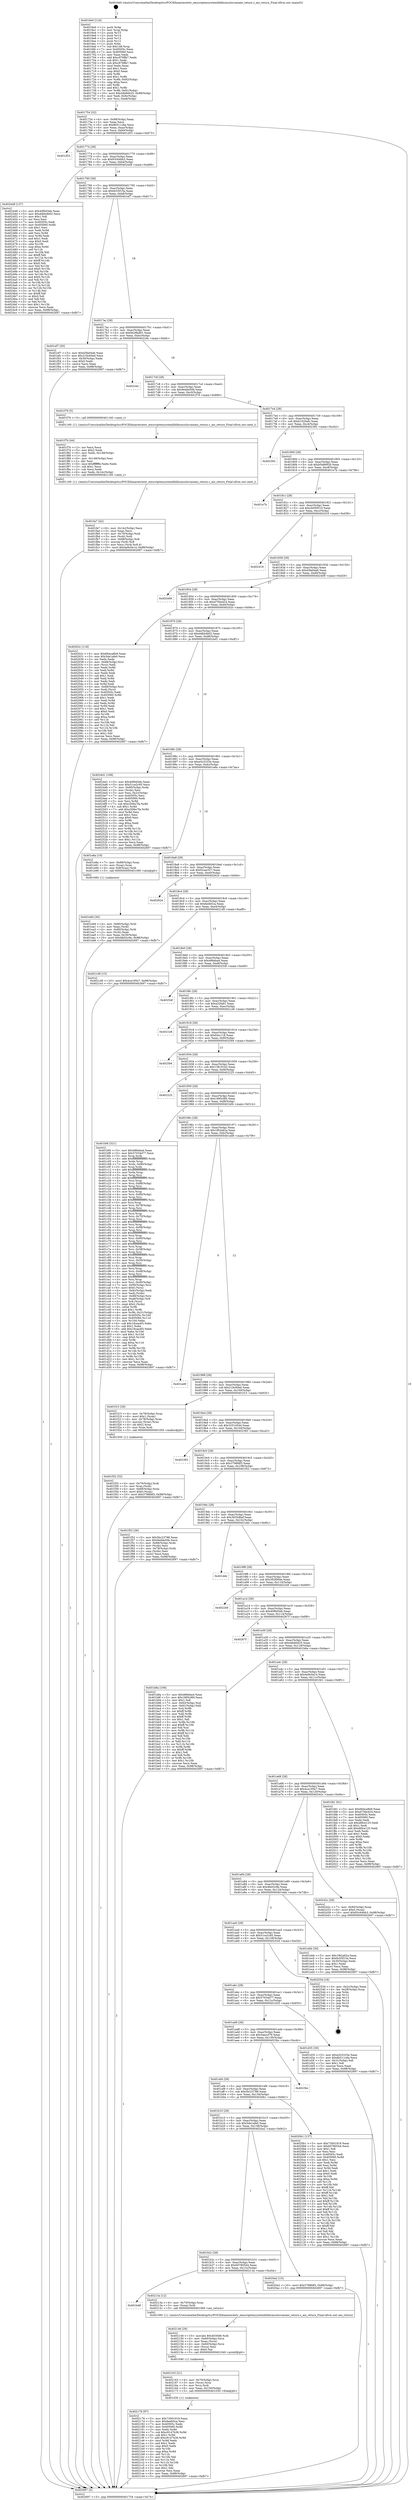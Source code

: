 digraph "0x4016e0" {
  label = "0x4016e0 (/mnt/c/Users/mathe/Desktop/tcc/POCII/binaries/extr_emscriptensystemliblibcmuslsrcaioaio_return.c_aio_return_Final-ollvm.out::main(0))"
  labelloc = "t"
  node[shape=record]

  Entry [label="",width=0.3,height=0.3,shape=circle,fillcolor=black,style=filled]
  "0x401754" [label="{
     0x401754 [32]\l
     | [instrs]\l
     &nbsp;&nbsp;0x401754 \<+6\>: mov -0x98(%rbp),%eax\l
     &nbsp;&nbsp;0x40175a \<+2\>: mov %eax,%ecx\l
     &nbsp;&nbsp;0x40175c \<+6\>: sub $0x8b511c8a,%ecx\l
     &nbsp;&nbsp;0x401762 \<+6\>: mov %eax,-0xac(%rbp)\l
     &nbsp;&nbsp;0x401768 \<+6\>: mov %ecx,-0xb0(%rbp)\l
     &nbsp;&nbsp;0x40176e \<+6\>: je 0000000000401d53 \<main+0x673\>\l
  }"]
  "0x401d53" [label="{
     0x401d53\l
  }", style=dashed]
  "0x401774" [label="{
     0x401774 [28]\l
     | [instrs]\l
     &nbsp;&nbsp;0x401774 \<+5\>: jmp 0000000000401779 \<main+0x99\>\l
     &nbsp;&nbsp;0x401779 \<+6\>: mov -0xac(%rbp),%eax\l
     &nbsp;&nbsp;0x40177f \<+5\>: sub $0x93c64bb3,%eax\l
     &nbsp;&nbsp;0x401784 \<+6\>: mov %eax,-0xb4(%rbp)\l
     &nbsp;&nbsp;0x40178a \<+6\>: je 0000000000402448 \<main+0xd68\>\l
  }"]
  Exit [label="",width=0.3,height=0.3,shape=circle,fillcolor=black,style=filled,peripheries=2]
  "0x402448" [label="{
     0x402448 [137]\l
     | [instrs]\l
     &nbsp;&nbsp;0x402448 \<+5\>: mov $0x40f0d3eb,%eax\l
     &nbsp;&nbsp;0x40244d \<+5\>: mov $0xddbb4b02,%ecx\l
     &nbsp;&nbsp;0x402452 \<+2\>: mov $0x1,%dl\l
     &nbsp;&nbsp;0x402454 \<+2\>: xor %esi,%esi\l
     &nbsp;&nbsp;0x402456 \<+7\>: mov 0x40505c,%edi\l
     &nbsp;&nbsp;0x40245d \<+8\>: mov 0x405060,%r8d\l
     &nbsp;&nbsp;0x402465 \<+3\>: sub $0x1,%esi\l
     &nbsp;&nbsp;0x402468 \<+3\>: mov %edi,%r9d\l
     &nbsp;&nbsp;0x40246b \<+3\>: add %esi,%r9d\l
     &nbsp;&nbsp;0x40246e \<+4\>: imul %r9d,%edi\l
     &nbsp;&nbsp;0x402472 \<+3\>: and $0x1,%edi\l
     &nbsp;&nbsp;0x402475 \<+3\>: cmp $0x0,%edi\l
     &nbsp;&nbsp;0x402478 \<+4\>: sete %r10b\l
     &nbsp;&nbsp;0x40247c \<+4\>: cmp $0xa,%r8d\l
     &nbsp;&nbsp;0x402480 \<+4\>: setl %r11b\l
     &nbsp;&nbsp;0x402484 \<+3\>: mov %r10b,%bl\l
     &nbsp;&nbsp;0x402487 \<+3\>: xor $0xff,%bl\l
     &nbsp;&nbsp;0x40248a \<+3\>: mov %r11b,%r14b\l
     &nbsp;&nbsp;0x40248d \<+4\>: xor $0xff,%r14b\l
     &nbsp;&nbsp;0x402491 \<+3\>: xor $0x0,%dl\l
     &nbsp;&nbsp;0x402494 \<+3\>: mov %bl,%r15b\l
     &nbsp;&nbsp;0x402497 \<+4\>: and $0x0,%r15b\l
     &nbsp;&nbsp;0x40249b \<+3\>: and %dl,%r10b\l
     &nbsp;&nbsp;0x40249e \<+3\>: mov %r14b,%r12b\l
     &nbsp;&nbsp;0x4024a1 \<+4\>: and $0x0,%r12b\l
     &nbsp;&nbsp;0x4024a5 \<+3\>: and %dl,%r11b\l
     &nbsp;&nbsp;0x4024a8 \<+3\>: or %r10b,%r15b\l
     &nbsp;&nbsp;0x4024ab \<+3\>: or %r11b,%r12b\l
     &nbsp;&nbsp;0x4024ae \<+3\>: xor %r12b,%r15b\l
     &nbsp;&nbsp;0x4024b1 \<+3\>: or %r14b,%bl\l
     &nbsp;&nbsp;0x4024b4 \<+3\>: xor $0xff,%bl\l
     &nbsp;&nbsp;0x4024b7 \<+3\>: or $0x0,%dl\l
     &nbsp;&nbsp;0x4024ba \<+2\>: and %dl,%bl\l
     &nbsp;&nbsp;0x4024bc \<+3\>: or %bl,%r15b\l
     &nbsp;&nbsp;0x4024bf \<+4\>: test $0x1,%r15b\l
     &nbsp;&nbsp;0x4024c3 \<+3\>: cmovne %ecx,%eax\l
     &nbsp;&nbsp;0x4024c6 \<+6\>: mov %eax,-0x98(%rbp)\l
     &nbsp;&nbsp;0x4024cc \<+5\>: jmp 0000000000402697 \<main+0xfb7\>\l
  }"]
  "0x401790" [label="{
     0x401790 [28]\l
     | [instrs]\l
     &nbsp;&nbsp;0x401790 \<+5\>: jmp 0000000000401795 \<main+0xb5\>\l
     &nbsp;&nbsp;0x401795 \<+6\>: mov -0xac(%rbp),%eax\l
     &nbsp;&nbsp;0x40179b \<+5\>: sub $0x9c55f15a,%eax\l
     &nbsp;&nbsp;0x4017a0 \<+6\>: mov %eax,-0xb8(%rbp)\l
     &nbsp;&nbsp;0x4017a6 \<+6\>: je 0000000000401ef7 \<main+0x817\>\l
  }"]
  "0x402178" [label="{
     0x402178 [97]\l
     | [instrs]\l
     &nbsp;&nbsp;0x402178 \<+5\>: mov $0x73001919,%eax\l
     &nbsp;&nbsp;0x40217d \<+5\>: mov $0xfeefe5ca,%esi\l
     &nbsp;&nbsp;0x402182 \<+7\>: mov 0x40505c,%edx\l
     &nbsp;&nbsp;0x402189 \<+8\>: mov 0x405060,%r8d\l
     &nbsp;&nbsp;0x402191 \<+3\>: mov %edx,%r9d\l
     &nbsp;&nbsp;0x402194 \<+7\>: sub $0xc9147b36,%r9d\l
     &nbsp;&nbsp;0x40219b \<+4\>: sub $0x1,%r9d\l
     &nbsp;&nbsp;0x40219f \<+7\>: add $0xc9147b36,%r9d\l
     &nbsp;&nbsp;0x4021a6 \<+4\>: imul %r9d,%edx\l
     &nbsp;&nbsp;0x4021aa \<+3\>: and $0x1,%edx\l
     &nbsp;&nbsp;0x4021ad \<+3\>: cmp $0x0,%edx\l
     &nbsp;&nbsp;0x4021b0 \<+4\>: sete %r10b\l
     &nbsp;&nbsp;0x4021b4 \<+4\>: cmp $0xa,%r8d\l
     &nbsp;&nbsp;0x4021b8 \<+4\>: setl %r11b\l
     &nbsp;&nbsp;0x4021bc \<+3\>: mov %r10b,%bl\l
     &nbsp;&nbsp;0x4021bf \<+3\>: and %r11b,%bl\l
     &nbsp;&nbsp;0x4021c2 \<+3\>: xor %r11b,%r10b\l
     &nbsp;&nbsp;0x4021c5 \<+3\>: or %r10b,%bl\l
     &nbsp;&nbsp;0x4021c8 \<+3\>: test $0x1,%bl\l
     &nbsp;&nbsp;0x4021cb \<+3\>: cmovne %esi,%eax\l
     &nbsp;&nbsp;0x4021ce \<+6\>: mov %eax,-0x98(%rbp)\l
     &nbsp;&nbsp;0x4021d4 \<+5\>: jmp 0000000000402697 \<main+0xfb7\>\l
  }"]
  "0x401ef7" [label="{
     0x401ef7 [30]\l
     | [instrs]\l
     &nbsp;&nbsp;0x401ef7 \<+5\>: mov $0xd3fa04a6,%eax\l
     &nbsp;&nbsp;0x401efc \<+5\>: mov $0x216c60ed,%ecx\l
     &nbsp;&nbsp;0x401f01 \<+3\>: mov -0x30(%rbp),%edx\l
     &nbsp;&nbsp;0x401f04 \<+3\>: cmp $0x0,%edx\l
     &nbsp;&nbsp;0x401f07 \<+3\>: cmove %ecx,%eax\l
     &nbsp;&nbsp;0x401f0a \<+6\>: mov %eax,-0x98(%rbp)\l
     &nbsp;&nbsp;0x401f10 \<+5\>: jmp 0000000000402697 \<main+0xfb7\>\l
  }"]
  "0x4017ac" [label="{
     0x4017ac [28]\l
     | [instrs]\l
     &nbsp;&nbsp;0x4017ac \<+5\>: jmp 00000000004017b1 \<main+0xd1\>\l
     &nbsp;&nbsp;0x4017b1 \<+6\>: mov -0xac(%rbp),%eax\l
     &nbsp;&nbsp;0x4017b7 \<+5\>: sub $0x9e28bd91,%eax\l
     &nbsp;&nbsp;0x4017bc \<+6\>: mov %eax,-0xbc(%rbp)\l
     &nbsp;&nbsp;0x4017c2 \<+6\>: je 00000000004022dc \<main+0xbfc\>\l
  }"]
  "0x402163" [label="{
     0x402163 [21]\l
     | [instrs]\l
     &nbsp;&nbsp;0x402163 \<+4\>: mov -0x70(%rbp),%rcx\l
     &nbsp;&nbsp;0x402167 \<+3\>: mov (%rcx),%rcx\l
     &nbsp;&nbsp;0x40216a \<+3\>: mov %rcx,%rdi\l
     &nbsp;&nbsp;0x40216d \<+6\>: mov %eax,-0x150(%rbp)\l
     &nbsp;&nbsp;0x402173 \<+5\>: call 0000000000401030 \<free@plt\>\l
     | [calls]\l
     &nbsp;&nbsp;0x401030 \{1\} (unknown)\l
  }"]
  "0x4022dc" [label="{
     0x4022dc\l
  }", style=dashed]
  "0x4017c8" [label="{
     0x4017c8 [28]\l
     | [instrs]\l
     &nbsp;&nbsp;0x4017c8 \<+5\>: jmp 00000000004017cd \<main+0xed\>\l
     &nbsp;&nbsp;0x4017cd \<+6\>: mov -0xac(%rbp),%eax\l
     &nbsp;&nbsp;0x4017d3 \<+5\>: sub $0x9edde50b,%eax\l
     &nbsp;&nbsp;0x4017d8 \<+6\>: mov %eax,-0xc0(%rbp)\l
     &nbsp;&nbsp;0x4017de \<+6\>: je 0000000000401f76 \<main+0x896\>\l
  }"]
  "0x402146" [label="{
     0x402146 [29]\l
     | [instrs]\l
     &nbsp;&nbsp;0x402146 \<+10\>: movabs $0x4030d6,%rdi\l
     &nbsp;&nbsp;0x402150 \<+4\>: mov -0x60(%rbp),%rcx\l
     &nbsp;&nbsp;0x402154 \<+2\>: mov %eax,(%rcx)\l
     &nbsp;&nbsp;0x402156 \<+4\>: mov -0x60(%rbp),%rcx\l
     &nbsp;&nbsp;0x40215a \<+2\>: mov (%rcx),%esi\l
     &nbsp;&nbsp;0x40215c \<+2\>: mov $0x0,%al\l
     &nbsp;&nbsp;0x40215e \<+5\>: call 0000000000401040 \<printf@plt\>\l
     | [calls]\l
     &nbsp;&nbsp;0x401040 \{1\} (unknown)\l
  }"]
  "0x401f76" [label="{
     0x401f76 [5]\l
     | [instrs]\l
     &nbsp;&nbsp;0x401f76 \<+5\>: call 0000000000401160 \<next_i\>\l
     | [calls]\l
     &nbsp;&nbsp;0x401160 \{1\} (/mnt/c/Users/mathe/Desktop/tcc/POCII/binaries/extr_emscriptensystemliblibcmuslsrcaioaio_return.c_aio_return_Final-ollvm.out::next_i)\l
  }"]
  "0x4017e4" [label="{
     0x4017e4 [28]\l
     | [instrs]\l
     &nbsp;&nbsp;0x4017e4 \<+5\>: jmp 00000000004017e9 \<main+0x109\>\l
     &nbsp;&nbsp;0x4017e9 \<+6\>: mov -0xac(%rbp),%eax\l
     &nbsp;&nbsp;0x4017ef \<+5\>: sub $0xb1020afc,%eax\l
     &nbsp;&nbsp;0x4017f4 \<+6\>: mov %eax,-0xc4(%rbp)\l
     &nbsp;&nbsp;0x4017fa \<+6\>: je 0000000000402392 \<main+0xcb2\>\l
  }"]
  "0x401b48" [label="{
     0x401b48\l
  }", style=dashed]
  "0x402392" [label="{
     0x402392\l
  }", style=dashed]
  "0x401800" [label="{
     0x401800 [28]\l
     | [instrs]\l
     &nbsp;&nbsp;0x401800 \<+5\>: jmp 0000000000401805 \<main+0x125\>\l
     &nbsp;&nbsp;0x401805 \<+6\>: mov -0xac(%rbp),%eax\l
     &nbsp;&nbsp;0x40180b \<+5\>: sub $0xb5e8692b,%eax\l
     &nbsp;&nbsp;0x401810 \<+6\>: mov %eax,-0xc8(%rbp)\l
     &nbsp;&nbsp;0x401816 \<+6\>: je 0000000000401e7b \<main+0x79b\>\l
  }"]
  "0x40213a" [label="{
     0x40213a [12]\l
     | [instrs]\l
     &nbsp;&nbsp;0x40213a \<+4\>: mov -0x70(%rbp),%rax\l
     &nbsp;&nbsp;0x40213e \<+3\>: mov (%rax),%rdi\l
     &nbsp;&nbsp;0x402141 \<+5\>: call 0000000000401560 \<aio_return\>\l
     | [calls]\l
     &nbsp;&nbsp;0x401560 \{1\} (/mnt/c/Users/mathe/Desktop/tcc/POCII/binaries/extr_emscriptensystemliblibcmuslsrcaioaio_return.c_aio_return_Final-ollvm.out::aio_return)\l
  }"]
  "0x401e7b" [label="{
     0x401e7b\l
  }", style=dashed]
  "0x40181c" [label="{
     0x40181c [28]\l
     | [instrs]\l
     &nbsp;&nbsp;0x40181c \<+5\>: jmp 0000000000401821 \<main+0x141\>\l
     &nbsp;&nbsp;0x401821 \<+6\>: mov -0xac(%rbp),%eax\l
     &nbsp;&nbsp;0x401827 \<+5\>: sub $0xcb059510,%eax\l
     &nbsp;&nbsp;0x40182c \<+6\>: mov %eax,-0xcc(%rbp)\l
     &nbsp;&nbsp;0x401832 \<+6\>: je 0000000000402418 \<main+0xd38\>\l
  }"]
  "0x401b2c" [label="{
     0x401b2c [28]\l
     | [instrs]\l
     &nbsp;&nbsp;0x401b2c \<+5\>: jmp 0000000000401b31 \<main+0x451\>\l
     &nbsp;&nbsp;0x401b31 \<+6\>: mov -0xac(%rbp),%eax\l
     &nbsp;&nbsp;0x401b37 \<+5\>: sub $0x60780544,%eax\l
     &nbsp;&nbsp;0x401b3c \<+6\>: mov %eax,-0x13c(%rbp)\l
     &nbsp;&nbsp;0x401b42 \<+6\>: je 000000000040213a \<main+0xa5a\>\l
  }"]
  "0x402418" [label="{
     0x402418\l
  }", style=dashed]
  "0x401838" [label="{
     0x401838 [28]\l
     | [instrs]\l
     &nbsp;&nbsp;0x401838 \<+5\>: jmp 000000000040183d \<main+0x15d\>\l
     &nbsp;&nbsp;0x40183d \<+6\>: mov -0xac(%rbp),%eax\l
     &nbsp;&nbsp;0x401843 \<+5\>: sub $0xd3fa04a6,%eax\l
     &nbsp;&nbsp;0x401848 \<+6\>: mov %eax,-0xd0(%rbp)\l
     &nbsp;&nbsp;0x40184e \<+6\>: je 0000000000402409 \<main+0xd29\>\l
  }"]
  "0x4020a2" [label="{
     0x4020a2 [15]\l
     | [instrs]\l
     &nbsp;&nbsp;0x4020a2 \<+10\>: movl $0x3798fdf3,-0x98(%rbp)\l
     &nbsp;&nbsp;0x4020ac \<+5\>: jmp 0000000000402697 \<main+0xfb7\>\l
  }"]
  "0x402409" [label="{
     0x402409\l
  }", style=dashed]
  "0x401854" [label="{
     0x401854 [28]\l
     | [instrs]\l
     &nbsp;&nbsp;0x401854 \<+5\>: jmp 0000000000401859 \<main+0x179\>\l
     &nbsp;&nbsp;0x401859 \<+6\>: mov -0xac(%rbp),%eax\l
     &nbsp;&nbsp;0x40185f \<+5\>: sub $0xd756e424,%eax\l
     &nbsp;&nbsp;0x401864 \<+6\>: mov %eax,-0xd4(%rbp)\l
     &nbsp;&nbsp;0x40186a \<+6\>: je 000000000040202c \<main+0x94c\>\l
  }"]
  "0x401b10" [label="{
     0x401b10 [28]\l
     | [instrs]\l
     &nbsp;&nbsp;0x401b10 \<+5\>: jmp 0000000000401b15 \<main+0x435\>\l
     &nbsp;&nbsp;0x401b15 \<+6\>: mov -0xac(%rbp),%eax\l
     &nbsp;&nbsp;0x401b1b \<+5\>: sub $0x5de1afe0,%eax\l
     &nbsp;&nbsp;0x401b20 \<+6\>: mov %eax,-0x138(%rbp)\l
     &nbsp;&nbsp;0x401b26 \<+6\>: je 00000000004020a2 \<main+0x9c2\>\l
  }"]
  "0x40202c" [label="{
     0x40202c [118]\l
     | [instrs]\l
     &nbsp;&nbsp;0x40202c \<+5\>: mov $0x664ca8b9,%eax\l
     &nbsp;&nbsp;0x402031 \<+5\>: mov $0x5de1afe0,%ecx\l
     &nbsp;&nbsp;0x402036 \<+2\>: xor %edx,%edx\l
     &nbsp;&nbsp;0x402038 \<+4\>: mov -0x68(%rbp),%rsi\l
     &nbsp;&nbsp;0x40203c \<+2\>: mov (%rsi),%edi\l
     &nbsp;&nbsp;0x40203e \<+3\>: mov %edx,%r8d\l
     &nbsp;&nbsp;0x402041 \<+3\>: sub %edi,%r8d\l
     &nbsp;&nbsp;0x402044 \<+2\>: mov %edx,%edi\l
     &nbsp;&nbsp;0x402046 \<+3\>: sub $0x1,%edi\l
     &nbsp;&nbsp;0x402049 \<+3\>: add %edi,%r8d\l
     &nbsp;&nbsp;0x40204c \<+2\>: mov %edx,%edi\l
     &nbsp;&nbsp;0x40204e \<+3\>: sub %r8d,%edi\l
     &nbsp;&nbsp;0x402051 \<+4\>: mov -0x68(%rbp),%rsi\l
     &nbsp;&nbsp;0x402055 \<+2\>: mov %edi,(%rsi)\l
     &nbsp;&nbsp;0x402057 \<+7\>: mov 0x40505c,%edi\l
     &nbsp;&nbsp;0x40205e \<+8\>: mov 0x405060,%r8d\l
     &nbsp;&nbsp;0x402066 \<+3\>: sub $0x1,%edx\l
     &nbsp;&nbsp;0x402069 \<+3\>: mov %edi,%r9d\l
     &nbsp;&nbsp;0x40206c \<+3\>: add %edx,%r9d\l
     &nbsp;&nbsp;0x40206f \<+4\>: imul %r9d,%edi\l
     &nbsp;&nbsp;0x402073 \<+3\>: and $0x1,%edi\l
     &nbsp;&nbsp;0x402076 \<+3\>: cmp $0x0,%edi\l
     &nbsp;&nbsp;0x402079 \<+4\>: sete %r10b\l
     &nbsp;&nbsp;0x40207d \<+4\>: cmp $0xa,%r8d\l
     &nbsp;&nbsp;0x402081 \<+4\>: setl %r11b\l
     &nbsp;&nbsp;0x402085 \<+3\>: mov %r10b,%bl\l
     &nbsp;&nbsp;0x402088 \<+3\>: and %r11b,%bl\l
     &nbsp;&nbsp;0x40208b \<+3\>: xor %r11b,%r10b\l
     &nbsp;&nbsp;0x40208e \<+3\>: or %r10b,%bl\l
     &nbsp;&nbsp;0x402091 \<+3\>: test $0x1,%bl\l
     &nbsp;&nbsp;0x402094 \<+3\>: cmovne %ecx,%eax\l
     &nbsp;&nbsp;0x402097 \<+6\>: mov %eax,-0x98(%rbp)\l
     &nbsp;&nbsp;0x40209d \<+5\>: jmp 0000000000402697 \<main+0xfb7\>\l
  }"]
  "0x401870" [label="{
     0x401870 [28]\l
     | [instrs]\l
     &nbsp;&nbsp;0x401870 \<+5\>: jmp 0000000000401875 \<main+0x195\>\l
     &nbsp;&nbsp;0x401875 \<+6\>: mov -0xac(%rbp),%eax\l
     &nbsp;&nbsp;0x40187b \<+5\>: sub $0xddbb4b02,%eax\l
     &nbsp;&nbsp;0x401880 \<+6\>: mov %eax,-0xd8(%rbp)\l
     &nbsp;&nbsp;0x401886 \<+6\>: je 00000000004024d1 \<main+0xdf1\>\l
  }"]
  "0x4020b1" [label="{
     0x4020b1 [137]\l
     | [instrs]\l
     &nbsp;&nbsp;0x4020b1 \<+5\>: mov $0x73001919,%eax\l
     &nbsp;&nbsp;0x4020b6 \<+5\>: mov $0x60780544,%ecx\l
     &nbsp;&nbsp;0x4020bb \<+2\>: mov $0x1,%dl\l
     &nbsp;&nbsp;0x4020bd \<+2\>: xor %esi,%esi\l
     &nbsp;&nbsp;0x4020bf \<+7\>: mov 0x40505c,%edi\l
     &nbsp;&nbsp;0x4020c6 \<+8\>: mov 0x405060,%r8d\l
     &nbsp;&nbsp;0x4020ce \<+3\>: sub $0x1,%esi\l
     &nbsp;&nbsp;0x4020d1 \<+3\>: mov %edi,%r9d\l
     &nbsp;&nbsp;0x4020d4 \<+3\>: add %esi,%r9d\l
     &nbsp;&nbsp;0x4020d7 \<+4\>: imul %r9d,%edi\l
     &nbsp;&nbsp;0x4020db \<+3\>: and $0x1,%edi\l
     &nbsp;&nbsp;0x4020de \<+3\>: cmp $0x0,%edi\l
     &nbsp;&nbsp;0x4020e1 \<+4\>: sete %r10b\l
     &nbsp;&nbsp;0x4020e5 \<+4\>: cmp $0xa,%r8d\l
     &nbsp;&nbsp;0x4020e9 \<+4\>: setl %r11b\l
     &nbsp;&nbsp;0x4020ed \<+3\>: mov %r10b,%bl\l
     &nbsp;&nbsp;0x4020f0 \<+3\>: xor $0xff,%bl\l
     &nbsp;&nbsp;0x4020f3 \<+3\>: mov %r11b,%r14b\l
     &nbsp;&nbsp;0x4020f6 \<+4\>: xor $0xff,%r14b\l
     &nbsp;&nbsp;0x4020fa \<+3\>: xor $0x1,%dl\l
     &nbsp;&nbsp;0x4020fd \<+3\>: mov %bl,%r15b\l
     &nbsp;&nbsp;0x402100 \<+4\>: and $0xff,%r15b\l
     &nbsp;&nbsp;0x402104 \<+3\>: and %dl,%r10b\l
     &nbsp;&nbsp;0x402107 \<+3\>: mov %r14b,%r12b\l
     &nbsp;&nbsp;0x40210a \<+4\>: and $0xff,%r12b\l
     &nbsp;&nbsp;0x40210e \<+3\>: and %dl,%r11b\l
     &nbsp;&nbsp;0x402111 \<+3\>: or %r10b,%r15b\l
     &nbsp;&nbsp;0x402114 \<+3\>: or %r11b,%r12b\l
     &nbsp;&nbsp;0x402117 \<+3\>: xor %r12b,%r15b\l
     &nbsp;&nbsp;0x40211a \<+3\>: or %r14b,%bl\l
     &nbsp;&nbsp;0x40211d \<+3\>: xor $0xff,%bl\l
     &nbsp;&nbsp;0x402120 \<+3\>: or $0x1,%dl\l
     &nbsp;&nbsp;0x402123 \<+2\>: and %dl,%bl\l
     &nbsp;&nbsp;0x402125 \<+3\>: or %bl,%r15b\l
     &nbsp;&nbsp;0x402128 \<+4\>: test $0x1,%r15b\l
     &nbsp;&nbsp;0x40212c \<+3\>: cmovne %ecx,%eax\l
     &nbsp;&nbsp;0x40212f \<+6\>: mov %eax,-0x98(%rbp)\l
     &nbsp;&nbsp;0x402135 \<+5\>: jmp 0000000000402697 \<main+0xfb7\>\l
  }"]
  "0x4024d1" [label="{
     0x4024d1 [108]\l
     | [instrs]\l
     &nbsp;&nbsp;0x4024d1 \<+5\>: mov $0x40f0d3eb,%eax\l
     &nbsp;&nbsp;0x4024d6 \<+5\>: mov $0x51ce2c95,%ecx\l
     &nbsp;&nbsp;0x4024db \<+7\>: mov -0x90(%rbp),%rdx\l
     &nbsp;&nbsp;0x4024e2 \<+2\>: mov (%rdx),%esi\l
     &nbsp;&nbsp;0x4024e4 \<+3\>: mov %esi,-0x2c(%rbp)\l
     &nbsp;&nbsp;0x4024e7 \<+7\>: mov 0x40505c,%esi\l
     &nbsp;&nbsp;0x4024ee \<+7\>: mov 0x405060,%edi\l
     &nbsp;&nbsp;0x4024f5 \<+3\>: mov %esi,%r8d\l
     &nbsp;&nbsp;0x4024f8 \<+7\>: sub $0xc506a7fa,%r8d\l
     &nbsp;&nbsp;0x4024ff \<+4\>: sub $0x1,%r8d\l
     &nbsp;&nbsp;0x402503 \<+7\>: add $0xc506a7fa,%r8d\l
     &nbsp;&nbsp;0x40250a \<+4\>: imul %r8d,%esi\l
     &nbsp;&nbsp;0x40250e \<+3\>: and $0x1,%esi\l
     &nbsp;&nbsp;0x402511 \<+3\>: cmp $0x0,%esi\l
     &nbsp;&nbsp;0x402514 \<+4\>: sete %r9b\l
     &nbsp;&nbsp;0x402518 \<+3\>: cmp $0xa,%edi\l
     &nbsp;&nbsp;0x40251b \<+4\>: setl %r10b\l
     &nbsp;&nbsp;0x40251f \<+3\>: mov %r9b,%r11b\l
     &nbsp;&nbsp;0x402522 \<+3\>: and %r10b,%r11b\l
     &nbsp;&nbsp;0x402525 \<+3\>: xor %r10b,%r9b\l
     &nbsp;&nbsp;0x402528 \<+3\>: or %r9b,%r11b\l
     &nbsp;&nbsp;0x40252b \<+4\>: test $0x1,%r11b\l
     &nbsp;&nbsp;0x40252f \<+3\>: cmovne %ecx,%eax\l
     &nbsp;&nbsp;0x402532 \<+6\>: mov %eax,-0x98(%rbp)\l
     &nbsp;&nbsp;0x402538 \<+5\>: jmp 0000000000402697 \<main+0xfb7\>\l
  }"]
  "0x40188c" [label="{
     0x40188c [28]\l
     | [instrs]\l
     &nbsp;&nbsp;0x40188c \<+5\>: jmp 0000000000401891 \<main+0x1b1\>\l
     &nbsp;&nbsp;0x401891 \<+6\>: mov -0xac(%rbp),%eax\l
     &nbsp;&nbsp;0x401897 \<+5\>: sub $0xe5c5333e,%eax\l
     &nbsp;&nbsp;0x40189c \<+6\>: mov %eax,-0xdc(%rbp)\l
     &nbsp;&nbsp;0x4018a2 \<+6\>: je 0000000000401e8a \<main+0x7aa\>\l
  }"]
  "0x401af4" [label="{
     0x401af4 [28]\l
     | [instrs]\l
     &nbsp;&nbsp;0x401af4 \<+5\>: jmp 0000000000401af9 \<main+0x419\>\l
     &nbsp;&nbsp;0x401af9 \<+6\>: mov -0xac(%rbp),%eax\l
     &nbsp;&nbsp;0x401aff \<+5\>: sub $0x5bc23788,%eax\l
     &nbsp;&nbsp;0x401b04 \<+6\>: mov %eax,-0x134(%rbp)\l
     &nbsp;&nbsp;0x401b0a \<+6\>: je 00000000004020b1 \<main+0x9d1\>\l
  }"]
  "0x401e8a" [label="{
     0x401e8a [19]\l
     | [instrs]\l
     &nbsp;&nbsp;0x401e8a \<+7\>: mov -0x88(%rbp),%rax\l
     &nbsp;&nbsp;0x401e91 \<+3\>: mov (%rax),%rax\l
     &nbsp;&nbsp;0x401e94 \<+4\>: mov 0x8(%rax),%rdi\l
     &nbsp;&nbsp;0x401e98 \<+5\>: call 0000000000401060 \<atoi@plt\>\l
     | [calls]\l
     &nbsp;&nbsp;0x401060 \{1\} (unknown)\l
  }"]
  "0x4018a8" [label="{
     0x4018a8 [28]\l
     | [instrs]\l
     &nbsp;&nbsp;0x4018a8 \<+5\>: jmp 00000000004018ad \<main+0x1cd\>\l
     &nbsp;&nbsp;0x4018ad \<+6\>: mov -0xac(%rbp),%eax\l
     &nbsp;&nbsp;0x4018b3 \<+5\>: sub $0xf2cae327,%eax\l
     &nbsp;&nbsp;0x4018b8 \<+6\>: mov %eax,-0xe0(%rbp)\l
     &nbsp;&nbsp;0x4018be \<+6\>: je 0000000000402624 \<main+0xf44\>\l
  }"]
  "0x4023bc" [label="{
     0x4023bc\l
  }", style=dashed]
  "0x402624" [label="{
     0x402624\l
  }", style=dashed]
  "0x4018c4" [label="{
     0x4018c4 [28]\l
     | [instrs]\l
     &nbsp;&nbsp;0x4018c4 \<+5\>: jmp 00000000004018c9 \<main+0x1e9\>\l
     &nbsp;&nbsp;0x4018c9 \<+6\>: mov -0xac(%rbp),%eax\l
     &nbsp;&nbsp;0x4018cf \<+5\>: sub $0xfeefe5ca,%eax\l
     &nbsp;&nbsp;0x4018d4 \<+6\>: mov %eax,-0xe4(%rbp)\l
     &nbsp;&nbsp;0x4018da \<+6\>: je 00000000004021d9 \<main+0xaf9\>\l
  }"]
  "0x401fa7" [label="{
     0x401fa7 [42]\l
     | [instrs]\l
     &nbsp;&nbsp;0x401fa7 \<+6\>: mov -0x14c(%rbp),%ecx\l
     &nbsp;&nbsp;0x401fad \<+3\>: imul %eax,%ecx\l
     &nbsp;&nbsp;0x401fb0 \<+4\>: mov -0x70(%rbp),%rdi\l
     &nbsp;&nbsp;0x401fb4 \<+3\>: mov (%rdi),%rdi\l
     &nbsp;&nbsp;0x401fb7 \<+4\>: mov -0x68(%rbp),%r8\l
     &nbsp;&nbsp;0x401fbb \<+3\>: movslq (%r8),%r8\l
     &nbsp;&nbsp;0x401fbe \<+4\>: mov %ecx,(%rdi,%r8,4)\l
     &nbsp;&nbsp;0x401fc2 \<+10\>: movl $0x4a9c0a14,-0x98(%rbp)\l
     &nbsp;&nbsp;0x401fcc \<+5\>: jmp 0000000000402697 \<main+0xfb7\>\l
  }"]
  "0x4021d9" [label="{
     0x4021d9 [15]\l
     | [instrs]\l
     &nbsp;&nbsp;0x4021d9 \<+10\>: movl $0x4ca195e7,-0x98(%rbp)\l
     &nbsp;&nbsp;0x4021e3 \<+5\>: jmp 0000000000402697 \<main+0xfb7\>\l
  }"]
  "0x4018e0" [label="{
     0x4018e0 [28]\l
     | [instrs]\l
     &nbsp;&nbsp;0x4018e0 \<+5\>: jmp 00000000004018e5 \<main+0x205\>\l
     &nbsp;&nbsp;0x4018e5 \<+6\>: mov -0xac(%rbp),%eax\l
     &nbsp;&nbsp;0x4018eb \<+5\>: sub $0x486eba4,%eax\l
     &nbsp;&nbsp;0x4018f0 \<+6\>: mov %eax,-0xe8(%rbp)\l
     &nbsp;&nbsp;0x4018f6 \<+6\>: je 000000000040254f \<main+0xe6f\>\l
  }"]
  "0x401f7b" [label="{
     0x401f7b [44]\l
     | [instrs]\l
     &nbsp;&nbsp;0x401f7b \<+2\>: xor %ecx,%ecx\l
     &nbsp;&nbsp;0x401f7d \<+5\>: mov $0x2,%edx\l
     &nbsp;&nbsp;0x401f82 \<+6\>: mov %edx,-0x148(%rbp)\l
     &nbsp;&nbsp;0x401f88 \<+1\>: cltd\l
     &nbsp;&nbsp;0x401f89 \<+6\>: mov -0x148(%rbp),%esi\l
     &nbsp;&nbsp;0x401f8f \<+2\>: idiv %esi\l
     &nbsp;&nbsp;0x401f91 \<+6\>: imul $0xfffffffe,%edx,%edx\l
     &nbsp;&nbsp;0x401f97 \<+3\>: sub $0x1,%ecx\l
     &nbsp;&nbsp;0x401f9a \<+2\>: sub %ecx,%edx\l
     &nbsp;&nbsp;0x401f9c \<+6\>: mov %edx,-0x14c(%rbp)\l
     &nbsp;&nbsp;0x401fa2 \<+5\>: call 0000000000401160 \<next_i\>\l
     | [calls]\l
     &nbsp;&nbsp;0x401160 \{1\} (/mnt/c/Users/mathe/Desktop/tcc/POCII/binaries/extr_emscriptensystemliblibcmuslsrcaioaio_return.c_aio_return_Final-ollvm.out::next_i)\l
  }"]
  "0x40254f" [label="{
     0x40254f\l
  }", style=dashed]
  "0x4018fc" [label="{
     0x4018fc [28]\l
     | [instrs]\l
     &nbsp;&nbsp;0x4018fc \<+5\>: jmp 0000000000401901 \<main+0x221\>\l
     &nbsp;&nbsp;0x401901 \<+6\>: mov -0xac(%rbp),%eax\l
     &nbsp;&nbsp;0x401907 \<+5\>: sub $0xa32fa81,%eax\l
     &nbsp;&nbsp;0x40190c \<+6\>: mov %eax,-0xec(%rbp)\l
     &nbsp;&nbsp;0x401912 \<+6\>: je 00000000004021e8 \<main+0xb08\>\l
  }"]
  "0x401f32" [label="{
     0x401f32 [32]\l
     | [instrs]\l
     &nbsp;&nbsp;0x401f32 \<+4\>: mov -0x70(%rbp),%rdi\l
     &nbsp;&nbsp;0x401f36 \<+3\>: mov %rax,(%rdi)\l
     &nbsp;&nbsp;0x401f39 \<+4\>: mov -0x68(%rbp),%rax\l
     &nbsp;&nbsp;0x401f3d \<+6\>: movl $0x0,(%rax)\l
     &nbsp;&nbsp;0x401f43 \<+10\>: movl $0x3798fdf3,-0x98(%rbp)\l
     &nbsp;&nbsp;0x401f4d \<+5\>: jmp 0000000000402697 \<main+0xfb7\>\l
  }"]
  "0x4021e8" [label="{
     0x4021e8\l
  }", style=dashed]
  "0x401918" [label="{
     0x401918 [28]\l
     | [instrs]\l
     &nbsp;&nbsp;0x401918 \<+5\>: jmp 000000000040191d \<main+0x23d\>\l
     &nbsp;&nbsp;0x40191d \<+6\>: mov -0xac(%rbp),%eax\l
     &nbsp;&nbsp;0x401923 \<+5\>: sub $0xfcbc118,%eax\l
     &nbsp;&nbsp;0x401928 \<+6\>: mov %eax,-0xf0(%rbp)\l
     &nbsp;&nbsp;0x40192e \<+6\>: je 0000000000402594 \<main+0xeb4\>\l
  }"]
  "0x401e9d" [label="{
     0x401e9d [30]\l
     | [instrs]\l
     &nbsp;&nbsp;0x401e9d \<+4\>: mov -0x80(%rbp),%rdi\l
     &nbsp;&nbsp;0x401ea1 \<+2\>: mov %eax,(%rdi)\l
     &nbsp;&nbsp;0x401ea3 \<+4\>: mov -0x80(%rbp),%rdi\l
     &nbsp;&nbsp;0x401ea7 \<+2\>: mov (%rdi),%eax\l
     &nbsp;&nbsp;0x401ea9 \<+3\>: mov %eax,-0x30(%rbp)\l
     &nbsp;&nbsp;0x401eac \<+10\>: movl $0x4fe02c9e,-0x98(%rbp)\l
     &nbsp;&nbsp;0x401eb6 \<+5\>: jmp 0000000000402697 \<main+0xfb7\>\l
  }"]
  "0x402594" [label="{
     0x402594\l
  }", style=dashed]
  "0x401934" [label="{
     0x401934 [28]\l
     | [instrs]\l
     &nbsp;&nbsp;0x401934 \<+5\>: jmp 0000000000401939 \<main+0x259\>\l
     &nbsp;&nbsp;0x401939 \<+6\>: mov -0xac(%rbp),%eax\l
     &nbsp;&nbsp;0x40193f \<+5\>: sub $0x138191b2,%eax\l
     &nbsp;&nbsp;0x401944 \<+6\>: mov %eax,-0xf4(%rbp)\l
     &nbsp;&nbsp;0x40194a \<+6\>: je 0000000000402225 \<main+0xb45\>\l
  }"]
  "0x401ad8" [label="{
     0x401ad8 [28]\l
     | [instrs]\l
     &nbsp;&nbsp;0x401ad8 \<+5\>: jmp 0000000000401add \<main+0x3fd\>\l
     &nbsp;&nbsp;0x401add \<+6\>: mov -0xac(%rbp),%eax\l
     &nbsp;&nbsp;0x401ae3 \<+5\>: sub $0x5aeccf79,%eax\l
     &nbsp;&nbsp;0x401ae8 \<+6\>: mov %eax,-0x130(%rbp)\l
     &nbsp;&nbsp;0x401aee \<+6\>: je 00000000004023bc \<main+0xcdc\>\l
  }"]
  "0x402225" [label="{
     0x402225\l
  }", style=dashed]
  "0x401950" [label="{
     0x401950 [28]\l
     | [instrs]\l
     &nbsp;&nbsp;0x401950 \<+5\>: jmp 0000000000401955 \<main+0x275\>\l
     &nbsp;&nbsp;0x401955 \<+6\>: mov -0xac(%rbp),%eax\l
     &nbsp;&nbsp;0x40195b \<+5\>: sub $0x1895c9f4,%eax\l
     &nbsp;&nbsp;0x401960 \<+6\>: mov %eax,-0xf8(%rbp)\l
     &nbsp;&nbsp;0x401966 \<+6\>: je 0000000000401bf4 \<main+0x514\>\l
  }"]
  "0x401d35" [label="{
     0x401d35 [30]\l
     | [instrs]\l
     &nbsp;&nbsp;0x401d35 \<+5\>: mov $0xe5c5333e,%eax\l
     &nbsp;&nbsp;0x401d3a \<+5\>: mov $0x8b511c8a,%ecx\l
     &nbsp;&nbsp;0x401d3f \<+3\>: mov -0x31(%rbp),%dl\l
     &nbsp;&nbsp;0x401d42 \<+3\>: test $0x1,%dl\l
     &nbsp;&nbsp;0x401d45 \<+3\>: cmovne %ecx,%eax\l
     &nbsp;&nbsp;0x401d48 \<+6\>: mov %eax,-0x98(%rbp)\l
     &nbsp;&nbsp;0x401d4e \<+5\>: jmp 0000000000402697 \<main+0xfb7\>\l
  }"]
  "0x401bf4" [label="{
     0x401bf4 [321]\l
     | [instrs]\l
     &nbsp;&nbsp;0x401bf4 \<+5\>: mov $0x486eba4,%eax\l
     &nbsp;&nbsp;0x401bf9 \<+5\>: mov $0x57034d77,%ecx\l
     &nbsp;&nbsp;0x401bfe \<+3\>: mov %rsp,%rdx\l
     &nbsp;&nbsp;0x401c01 \<+4\>: add $0xfffffffffffffff0,%rdx\l
     &nbsp;&nbsp;0x401c05 \<+3\>: mov %rdx,%rsp\l
     &nbsp;&nbsp;0x401c08 \<+7\>: mov %rdx,-0x90(%rbp)\l
     &nbsp;&nbsp;0x401c0f \<+3\>: mov %rsp,%rdx\l
     &nbsp;&nbsp;0x401c12 \<+4\>: add $0xfffffffffffffff0,%rdx\l
     &nbsp;&nbsp;0x401c16 \<+3\>: mov %rdx,%rsp\l
     &nbsp;&nbsp;0x401c19 \<+3\>: mov %rsp,%rsi\l
     &nbsp;&nbsp;0x401c1c \<+4\>: add $0xfffffffffffffff0,%rsi\l
     &nbsp;&nbsp;0x401c20 \<+3\>: mov %rsi,%rsp\l
     &nbsp;&nbsp;0x401c23 \<+7\>: mov %rsi,-0x88(%rbp)\l
     &nbsp;&nbsp;0x401c2a \<+3\>: mov %rsp,%rsi\l
     &nbsp;&nbsp;0x401c2d \<+4\>: add $0xfffffffffffffff0,%rsi\l
     &nbsp;&nbsp;0x401c31 \<+3\>: mov %rsi,%rsp\l
     &nbsp;&nbsp;0x401c34 \<+4\>: mov %rsi,-0x80(%rbp)\l
     &nbsp;&nbsp;0x401c38 \<+3\>: mov %rsp,%rsi\l
     &nbsp;&nbsp;0x401c3b \<+4\>: add $0xfffffffffffffff0,%rsi\l
     &nbsp;&nbsp;0x401c3f \<+3\>: mov %rsi,%rsp\l
     &nbsp;&nbsp;0x401c42 \<+4\>: mov %rsi,-0x78(%rbp)\l
     &nbsp;&nbsp;0x401c46 \<+3\>: mov %rsp,%rsi\l
     &nbsp;&nbsp;0x401c49 \<+4\>: add $0xfffffffffffffff0,%rsi\l
     &nbsp;&nbsp;0x401c4d \<+3\>: mov %rsi,%rsp\l
     &nbsp;&nbsp;0x401c50 \<+4\>: mov %rsi,-0x70(%rbp)\l
     &nbsp;&nbsp;0x401c54 \<+3\>: mov %rsp,%rsi\l
     &nbsp;&nbsp;0x401c57 \<+4\>: add $0xfffffffffffffff0,%rsi\l
     &nbsp;&nbsp;0x401c5b \<+3\>: mov %rsi,%rsp\l
     &nbsp;&nbsp;0x401c5e \<+4\>: mov %rsi,-0x68(%rbp)\l
     &nbsp;&nbsp;0x401c62 \<+3\>: mov %rsp,%rsi\l
     &nbsp;&nbsp;0x401c65 \<+4\>: add $0xfffffffffffffff0,%rsi\l
     &nbsp;&nbsp;0x401c69 \<+3\>: mov %rsi,%rsp\l
     &nbsp;&nbsp;0x401c6c \<+4\>: mov %rsi,-0x60(%rbp)\l
     &nbsp;&nbsp;0x401c70 \<+3\>: mov %rsp,%rsi\l
     &nbsp;&nbsp;0x401c73 \<+4\>: add $0xfffffffffffffff0,%rsi\l
     &nbsp;&nbsp;0x401c77 \<+3\>: mov %rsi,%rsp\l
     &nbsp;&nbsp;0x401c7a \<+4\>: mov %rsi,-0x58(%rbp)\l
     &nbsp;&nbsp;0x401c7e \<+3\>: mov %rsp,%rsi\l
     &nbsp;&nbsp;0x401c81 \<+4\>: add $0xfffffffffffffff0,%rsi\l
     &nbsp;&nbsp;0x401c85 \<+3\>: mov %rsi,%rsp\l
     &nbsp;&nbsp;0x401c88 \<+4\>: mov %rsi,-0x50(%rbp)\l
     &nbsp;&nbsp;0x401c8c \<+3\>: mov %rsp,%rsi\l
     &nbsp;&nbsp;0x401c8f \<+4\>: add $0xfffffffffffffff0,%rsi\l
     &nbsp;&nbsp;0x401c93 \<+3\>: mov %rsi,%rsp\l
     &nbsp;&nbsp;0x401c96 \<+4\>: mov %rsi,-0x48(%rbp)\l
     &nbsp;&nbsp;0x401c9a \<+3\>: mov %rsp,%rsi\l
     &nbsp;&nbsp;0x401c9d \<+4\>: add $0xfffffffffffffff0,%rsi\l
     &nbsp;&nbsp;0x401ca1 \<+3\>: mov %rsi,%rsp\l
     &nbsp;&nbsp;0x401ca4 \<+4\>: mov %rsi,-0x40(%rbp)\l
     &nbsp;&nbsp;0x401ca8 \<+7\>: mov -0x90(%rbp),%rsi\l
     &nbsp;&nbsp;0x401caf \<+6\>: movl $0x0,(%rsi)\l
     &nbsp;&nbsp;0x401cb5 \<+6\>: mov -0x9c(%rbp),%edi\l
     &nbsp;&nbsp;0x401cbb \<+2\>: mov %edi,(%rdx)\l
     &nbsp;&nbsp;0x401cbd \<+7\>: mov -0x88(%rbp),%rsi\l
     &nbsp;&nbsp;0x401cc4 \<+7\>: mov -0xa8(%rbp),%r8\l
     &nbsp;&nbsp;0x401ccb \<+3\>: mov %r8,(%rsi)\l
     &nbsp;&nbsp;0x401cce \<+3\>: cmpl $0x2,(%rdx)\l
     &nbsp;&nbsp;0x401cd1 \<+4\>: setne %r9b\l
     &nbsp;&nbsp;0x401cd5 \<+4\>: and $0x1,%r9b\l
     &nbsp;&nbsp;0x401cd9 \<+4\>: mov %r9b,-0x31(%rbp)\l
     &nbsp;&nbsp;0x401cdd \<+8\>: mov 0x40505c,%r10d\l
     &nbsp;&nbsp;0x401ce5 \<+8\>: mov 0x405060,%r11d\l
     &nbsp;&nbsp;0x401ced \<+3\>: mov %r10d,%ebx\l
     &nbsp;&nbsp;0x401cf0 \<+6\>: sub $0x18caa4f3,%ebx\l
     &nbsp;&nbsp;0x401cf6 \<+3\>: sub $0x1,%ebx\l
     &nbsp;&nbsp;0x401cf9 \<+6\>: add $0x18caa4f3,%ebx\l
     &nbsp;&nbsp;0x401cff \<+4\>: imul %ebx,%r10d\l
     &nbsp;&nbsp;0x401d03 \<+4\>: and $0x1,%r10d\l
     &nbsp;&nbsp;0x401d07 \<+4\>: cmp $0x0,%r10d\l
     &nbsp;&nbsp;0x401d0b \<+4\>: sete %r9b\l
     &nbsp;&nbsp;0x401d0f \<+4\>: cmp $0xa,%r11d\l
     &nbsp;&nbsp;0x401d13 \<+4\>: setl %r14b\l
     &nbsp;&nbsp;0x401d17 \<+3\>: mov %r9b,%r15b\l
     &nbsp;&nbsp;0x401d1a \<+3\>: and %r14b,%r15b\l
     &nbsp;&nbsp;0x401d1d \<+3\>: xor %r14b,%r9b\l
     &nbsp;&nbsp;0x401d20 \<+3\>: or %r9b,%r15b\l
     &nbsp;&nbsp;0x401d23 \<+4\>: test $0x1,%r15b\l
     &nbsp;&nbsp;0x401d27 \<+3\>: cmovne %ecx,%eax\l
     &nbsp;&nbsp;0x401d2a \<+6\>: mov %eax,-0x98(%rbp)\l
     &nbsp;&nbsp;0x401d30 \<+5\>: jmp 0000000000402697 \<main+0xfb7\>\l
  }"]
  "0x40196c" [label="{
     0x40196c [28]\l
     | [instrs]\l
     &nbsp;&nbsp;0x40196c \<+5\>: jmp 0000000000401971 \<main+0x291\>\l
     &nbsp;&nbsp;0x401971 \<+6\>: mov -0xac(%rbp),%eax\l
     &nbsp;&nbsp;0x401977 \<+5\>: sub $0x1f62a62a,%eax\l
     &nbsp;&nbsp;0x40197c \<+6\>: mov %eax,-0xfc(%rbp)\l
     &nbsp;&nbsp;0x401982 \<+6\>: je 0000000000401ed9 \<main+0x7f9\>\l
  }"]
  "0x401abc" [label="{
     0x401abc [28]\l
     | [instrs]\l
     &nbsp;&nbsp;0x401abc \<+5\>: jmp 0000000000401ac1 \<main+0x3e1\>\l
     &nbsp;&nbsp;0x401ac1 \<+6\>: mov -0xac(%rbp),%eax\l
     &nbsp;&nbsp;0x401ac7 \<+5\>: sub $0x57034d77,%eax\l
     &nbsp;&nbsp;0x401acc \<+6\>: mov %eax,-0x12c(%rbp)\l
     &nbsp;&nbsp;0x401ad2 \<+6\>: je 0000000000401d35 \<main+0x655\>\l
  }"]
  "0x401ed9" [label="{
     0x401ed9\l
  }", style=dashed]
  "0x401988" [label="{
     0x401988 [28]\l
     | [instrs]\l
     &nbsp;&nbsp;0x401988 \<+5\>: jmp 000000000040198d \<main+0x2ad\>\l
     &nbsp;&nbsp;0x40198d \<+6\>: mov -0xac(%rbp),%eax\l
     &nbsp;&nbsp;0x401993 \<+5\>: sub $0x216c60ed,%eax\l
     &nbsp;&nbsp;0x401998 \<+6\>: mov %eax,-0x100(%rbp)\l
     &nbsp;&nbsp;0x40199e \<+6\>: je 0000000000401f15 \<main+0x835\>\l
  }"]
  "0x40253d" [label="{
     0x40253d [18]\l
     | [instrs]\l
     &nbsp;&nbsp;0x40253d \<+3\>: mov -0x2c(%rbp),%eax\l
     &nbsp;&nbsp;0x402540 \<+4\>: lea -0x28(%rbp),%rsp\l
     &nbsp;&nbsp;0x402544 \<+1\>: pop %rbx\l
     &nbsp;&nbsp;0x402545 \<+2\>: pop %r12\l
     &nbsp;&nbsp;0x402547 \<+2\>: pop %r13\l
     &nbsp;&nbsp;0x402549 \<+2\>: pop %r14\l
     &nbsp;&nbsp;0x40254b \<+2\>: pop %r15\l
     &nbsp;&nbsp;0x40254d \<+1\>: pop %rbp\l
     &nbsp;&nbsp;0x40254e \<+1\>: ret\l
  }"]
  "0x401f15" [label="{
     0x401f15 [29]\l
     | [instrs]\l
     &nbsp;&nbsp;0x401f15 \<+4\>: mov -0x78(%rbp),%rax\l
     &nbsp;&nbsp;0x401f19 \<+6\>: movl $0x1,(%rax)\l
     &nbsp;&nbsp;0x401f1f \<+4\>: mov -0x78(%rbp),%rax\l
     &nbsp;&nbsp;0x401f23 \<+3\>: movslq (%rax),%rax\l
     &nbsp;&nbsp;0x401f26 \<+4\>: shl $0x2,%rax\l
     &nbsp;&nbsp;0x401f2a \<+3\>: mov %rax,%rdi\l
     &nbsp;&nbsp;0x401f2d \<+5\>: call 0000000000401050 \<malloc@plt\>\l
     | [calls]\l
     &nbsp;&nbsp;0x401050 \{1\} (unknown)\l
  }"]
  "0x4019a4" [label="{
     0x4019a4 [28]\l
     | [instrs]\l
     &nbsp;&nbsp;0x4019a4 \<+5\>: jmp 00000000004019a9 \<main+0x2c9\>\l
     &nbsp;&nbsp;0x4019a9 \<+6\>: mov -0xac(%rbp),%eax\l
     &nbsp;&nbsp;0x4019af \<+5\>: sub $0x32514544,%eax\l
     &nbsp;&nbsp;0x4019b4 \<+6\>: mov %eax,-0x104(%rbp)\l
     &nbsp;&nbsp;0x4019ba \<+6\>: je 0000000000402383 \<main+0xca3\>\l
  }"]
  "0x401aa0" [label="{
     0x401aa0 [28]\l
     | [instrs]\l
     &nbsp;&nbsp;0x401aa0 \<+5\>: jmp 0000000000401aa5 \<main+0x3c5\>\l
     &nbsp;&nbsp;0x401aa5 \<+6\>: mov -0xac(%rbp),%eax\l
     &nbsp;&nbsp;0x401aab \<+5\>: sub $0x51ce2c95,%eax\l
     &nbsp;&nbsp;0x401ab0 \<+6\>: mov %eax,-0x128(%rbp)\l
     &nbsp;&nbsp;0x401ab6 \<+6\>: je 000000000040253d \<main+0xe5d\>\l
  }"]
  "0x402383" [label="{
     0x402383\l
  }", style=dashed]
  "0x4019c0" [label="{
     0x4019c0 [28]\l
     | [instrs]\l
     &nbsp;&nbsp;0x4019c0 \<+5\>: jmp 00000000004019c5 \<main+0x2e5\>\l
     &nbsp;&nbsp;0x4019c5 \<+6\>: mov -0xac(%rbp),%eax\l
     &nbsp;&nbsp;0x4019cb \<+5\>: sub $0x3798fdf3,%eax\l
     &nbsp;&nbsp;0x4019d0 \<+6\>: mov %eax,-0x108(%rbp)\l
     &nbsp;&nbsp;0x4019d6 \<+6\>: je 0000000000401f52 \<main+0x872\>\l
  }"]
  "0x401ebb" [label="{
     0x401ebb [30]\l
     | [instrs]\l
     &nbsp;&nbsp;0x401ebb \<+5\>: mov $0x1f62a62a,%eax\l
     &nbsp;&nbsp;0x401ec0 \<+5\>: mov $0x9c55f15a,%ecx\l
     &nbsp;&nbsp;0x401ec5 \<+3\>: mov -0x30(%rbp),%edx\l
     &nbsp;&nbsp;0x401ec8 \<+3\>: cmp $0x1,%edx\l
     &nbsp;&nbsp;0x401ecb \<+3\>: cmovl %ecx,%eax\l
     &nbsp;&nbsp;0x401ece \<+6\>: mov %eax,-0x98(%rbp)\l
     &nbsp;&nbsp;0x401ed4 \<+5\>: jmp 0000000000402697 \<main+0xfb7\>\l
  }"]
  "0x401f52" [label="{
     0x401f52 [36]\l
     | [instrs]\l
     &nbsp;&nbsp;0x401f52 \<+5\>: mov $0x5bc23788,%eax\l
     &nbsp;&nbsp;0x401f57 \<+5\>: mov $0x9edde50b,%ecx\l
     &nbsp;&nbsp;0x401f5c \<+4\>: mov -0x68(%rbp),%rdx\l
     &nbsp;&nbsp;0x401f60 \<+2\>: mov (%rdx),%esi\l
     &nbsp;&nbsp;0x401f62 \<+4\>: mov -0x78(%rbp),%rdx\l
     &nbsp;&nbsp;0x401f66 \<+2\>: cmp (%rdx),%esi\l
     &nbsp;&nbsp;0x401f68 \<+3\>: cmovl %ecx,%eax\l
     &nbsp;&nbsp;0x401f6b \<+6\>: mov %eax,-0x98(%rbp)\l
     &nbsp;&nbsp;0x401f71 \<+5\>: jmp 0000000000402697 \<main+0xfb7\>\l
  }"]
  "0x4019dc" [label="{
     0x4019dc [28]\l
     | [instrs]\l
     &nbsp;&nbsp;0x4019dc \<+5\>: jmp 00000000004019e1 \<main+0x301\>\l
     &nbsp;&nbsp;0x4019e1 \<+6\>: mov -0xac(%rbp),%eax\l
     &nbsp;&nbsp;0x4019e7 \<+5\>: sub $0x3835dbef,%eax\l
     &nbsp;&nbsp;0x4019ec \<+6\>: mov %eax,-0x10c(%rbp)\l
     &nbsp;&nbsp;0x4019f2 \<+6\>: je 0000000000401ddc \<main+0x6fc\>\l
  }"]
  "0x401a84" [label="{
     0x401a84 [28]\l
     | [instrs]\l
     &nbsp;&nbsp;0x401a84 \<+5\>: jmp 0000000000401a89 \<main+0x3a9\>\l
     &nbsp;&nbsp;0x401a89 \<+6\>: mov -0xac(%rbp),%eax\l
     &nbsp;&nbsp;0x401a8f \<+5\>: sub $0x4fe02c9e,%eax\l
     &nbsp;&nbsp;0x401a94 \<+6\>: mov %eax,-0x124(%rbp)\l
     &nbsp;&nbsp;0x401a9a \<+6\>: je 0000000000401ebb \<main+0x7db\>\l
  }"]
  "0x401ddc" [label="{
     0x401ddc\l
  }", style=dashed]
  "0x4019f8" [label="{
     0x4019f8 [28]\l
     | [instrs]\l
     &nbsp;&nbsp;0x4019f8 \<+5\>: jmp 00000000004019fd \<main+0x31d\>\l
     &nbsp;&nbsp;0x4019fd \<+6\>: mov -0xac(%rbp),%eax\l
     &nbsp;&nbsp;0x401a03 \<+5\>: sub $0x392f064e,%eax\l
     &nbsp;&nbsp;0x401a08 \<+6\>: mov %eax,-0x110(%rbp)\l
     &nbsp;&nbsp;0x401a0e \<+6\>: je 0000000000402249 \<main+0xb69\>\l
  }"]
  "0x40242c" [label="{
     0x40242c [28]\l
     | [instrs]\l
     &nbsp;&nbsp;0x40242c \<+7\>: mov -0x90(%rbp),%rax\l
     &nbsp;&nbsp;0x402433 \<+6\>: movl $0x0,(%rax)\l
     &nbsp;&nbsp;0x402439 \<+10\>: movl $0x93c64bb3,-0x98(%rbp)\l
     &nbsp;&nbsp;0x402443 \<+5\>: jmp 0000000000402697 \<main+0xfb7\>\l
  }"]
  "0x402249" [label="{
     0x402249\l
  }", style=dashed]
  "0x401a14" [label="{
     0x401a14 [28]\l
     | [instrs]\l
     &nbsp;&nbsp;0x401a14 \<+5\>: jmp 0000000000401a19 \<main+0x339\>\l
     &nbsp;&nbsp;0x401a19 \<+6\>: mov -0xac(%rbp),%eax\l
     &nbsp;&nbsp;0x401a1f \<+5\>: sub $0x40f0d3eb,%eax\l
     &nbsp;&nbsp;0x401a24 \<+6\>: mov %eax,-0x114(%rbp)\l
     &nbsp;&nbsp;0x401a2a \<+6\>: je 000000000040267f \<main+0xf9f\>\l
  }"]
  "0x401a68" [label="{
     0x401a68 [28]\l
     | [instrs]\l
     &nbsp;&nbsp;0x401a68 \<+5\>: jmp 0000000000401a6d \<main+0x38d\>\l
     &nbsp;&nbsp;0x401a6d \<+6\>: mov -0xac(%rbp),%eax\l
     &nbsp;&nbsp;0x401a73 \<+5\>: sub $0x4ca195e7,%eax\l
     &nbsp;&nbsp;0x401a78 \<+6\>: mov %eax,-0x120(%rbp)\l
     &nbsp;&nbsp;0x401a7e \<+6\>: je 000000000040242c \<main+0xd4c\>\l
  }"]
  "0x40267f" [label="{
     0x40267f\l
  }", style=dashed]
  "0x401a30" [label="{
     0x401a30 [28]\l
     | [instrs]\l
     &nbsp;&nbsp;0x401a30 \<+5\>: jmp 0000000000401a35 \<main+0x355\>\l
     &nbsp;&nbsp;0x401a35 \<+6\>: mov -0xac(%rbp),%eax\l
     &nbsp;&nbsp;0x401a3b \<+5\>: sub $0x44b8d425,%eax\l
     &nbsp;&nbsp;0x401a40 \<+6\>: mov %eax,-0x118(%rbp)\l
     &nbsp;&nbsp;0x401a46 \<+6\>: je 0000000000401b8a \<main+0x4aa\>\l
  }"]
  "0x401fd1" [label="{
     0x401fd1 [91]\l
     | [instrs]\l
     &nbsp;&nbsp;0x401fd1 \<+5\>: mov $0x664ca8b9,%eax\l
     &nbsp;&nbsp;0x401fd6 \<+5\>: mov $0xd756e424,%ecx\l
     &nbsp;&nbsp;0x401fdb \<+7\>: mov 0x40505c,%edx\l
     &nbsp;&nbsp;0x401fe2 \<+7\>: mov 0x405060,%esi\l
     &nbsp;&nbsp;0x401fe9 \<+2\>: mov %edx,%edi\l
     &nbsp;&nbsp;0x401feb \<+6\>: sub $0xd6fce125,%edi\l
     &nbsp;&nbsp;0x401ff1 \<+3\>: sub $0x1,%edi\l
     &nbsp;&nbsp;0x401ff4 \<+6\>: add $0xd6fce125,%edi\l
     &nbsp;&nbsp;0x401ffa \<+3\>: imul %edi,%edx\l
     &nbsp;&nbsp;0x401ffd \<+3\>: and $0x1,%edx\l
     &nbsp;&nbsp;0x402000 \<+3\>: cmp $0x0,%edx\l
     &nbsp;&nbsp;0x402003 \<+4\>: sete %r8b\l
     &nbsp;&nbsp;0x402007 \<+3\>: cmp $0xa,%esi\l
     &nbsp;&nbsp;0x40200a \<+4\>: setl %r9b\l
     &nbsp;&nbsp;0x40200e \<+3\>: mov %r8b,%r10b\l
     &nbsp;&nbsp;0x402011 \<+3\>: and %r9b,%r10b\l
     &nbsp;&nbsp;0x402014 \<+3\>: xor %r9b,%r8b\l
     &nbsp;&nbsp;0x402017 \<+3\>: or %r8b,%r10b\l
     &nbsp;&nbsp;0x40201a \<+4\>: test $0x1,%r10b\l
     &nbsp;&nbsp;0x40201e \<+3\>: cmovne %ecx,%eax\l
     &nbsp;&nbsp;0x402021 \<+6\>: mov %eax,-0x98(%rbp)\l
     &nbsp;&nbsp;0x402027 \<+5\>: jmp 0000000000402697 \<main+0xfb7\>\l
  }"]
  "0x401b8a" [label="{
     0x401b8a [106]\l
     | [instrs]\l
     &nbsp;&nbsp;0x401b8a \<+5\>: mov $0x486eba4,%eax\l
     &nbsp;&nbsp;0x401b8f \<+5\>: mov $0x1895c9f4,%ecx\l
     &nbsp;&nbsp;0x401b94 \<+2\>: mov $0x1,%dl\l
     &nbsp;&nbsp;0x401b96 \<+7\>: mov -0x92(%rbp),%sil\l
     &nbsp;&nbsp;0x401b9d \<+7\>: mov -0x91(%rbp),%dil\l
     &nbsp;&nbsp;0x401ba4 \<+3\>: mov %sil,%r8b\l
     &nbsp;&nbsp;0x401ba7 \<+4\>: xor $0xff,%r8b\l
     &nbsp;&nbsp;0x401bab \<+3\>: mov %dil,%r9b\l
     &nbsp;&nbsp;0x401bae \<+4\>: xor $0xff,%r9b\l
     &nbsp;&nbsp;0x401bb2 \<+3\>: xor $0x1,%dl\l
     &nbsp;&nbsp;0x401bb5 \<+3\>: mov %r8b,%r10b\l
     &nbsp;&nbsp;0x401bb8 \<+4\>: and $0xff,%r10b\l
     &nbsp;&nbsp;0x401bbc \<+3\>: and %dl,%sil\l
     &nbsp;&nbsp;0x401bbf \<+3\>: mov %r9b,%r11b\l
     &nbsp;&nbsp;0x401bc2 \<+4\>: and $0xff,%r11b\l
     &nbsp;&nbsp;0x401bc6 \<+3\>: and %dl,%dil\l
     &nbsp;&nbsp;0x401bc9 \<+3\>: or %sil,%r10b\l
     &nbsp;&nbsp;0x401bcc \<+3\>: or %dil,%r11b\l
     &nbsp;&nbsp;0x401bcf \<+3\>: xor %r11b,%r10b\l
     &nbsp;&nbsp;0x401bd2 \<+3\>: or %r9b,%r8b\l
     &nbsp;&nbsp;0x401bd5 \<+4\>: xor $0xff,%r8b\l
     &nbsp;&nbsp;0x401bd9 \<+3\>: or $0x1,%dl\l
     &nbsp;&nbsp;0x401bdc \<+3\>: and %dl,%r8b\l
     &nbsp;&nbsp;0x401bdf \<+3\>: or %r8b,%r10b\l
     &nbsp;&nbsp;0x401be2 \<+4\>: test $0x1,%r10b\l
     &nbsp;&nbsp;0x401be6 \<+3\>: cmovne %ecx,%eax\l
     &nbsp;&nbsp;0x401be9 \<+6\>: mov %eax,-0x98(%rbp)\l
     &nbsp;&nbsp;0x401bef \<+5\>: jmp 0000000000402697 \<main+0xfb7\>\l
  }"]
  "0x401a4c" [label="{
     0x401a4c [28]\l
     | [instrs]\l
     &nbsp;&nbsp;0x401a4c \<+5\>: jmp 0000000000401a51 \<main+0x371\>\l
     &nbsp;&nbsp;0x401a51 \<+6\>: mov -0xac(%rbp),%eax\l
     &nbsp;&nbsp;0x401a57 \<+5\>: sub $0x4a9c0a14,%eax\l
     &nbsp;&nbsp;0x401a5c \<+6\>: mov %eax,-0x11c(%rbp)\l
     &nbsp;&nbsp;0x401a62 \<+6\>: je 0000000000401fd1 \<main+0x8f1\>\l
  }"]
  "0x402697" [label="{
     0x402697 [5]\l
     | [instrs]\l
     &nbsp;&nbsp;0x402697 \<+5\>: jmp 0000000000401754 \<main+0x74\>\l
  }"]
  "0x4016e0" [label="{
     0x4016e0 [116]\l
     | [instrs]\l
     &nbsp;&nbsp;0x4016e0 \<+1\>: push %rbp\l
     &nbsp;&nbsp;0x4016e1 \<+3\>: mov %rsp,%rbp\l
     &nbsp;&nbsp;0x4016e4 \<+2\>: push %r15\l
     &nbsp;&nbsp;0x4016e6 \<+2\>: push %r14\l
     &nbsp;&nbsp;0x4016e8 \<+2\>: push %r13\l
     &nbsp;&nbsp;0x4016ea \<+2\>: push %r12\l
     &nbsp;&nbsp;0x4016ec \<+1\>: push %rbx\l
     &nbsp;&nbsp;0x4016ed \<+7\>: sub $0x148,%rsp\l
     &nbsp;&nbsp;0x4016f4 \<+7\>: mov 0x40505c,%eax\l
     &nbsp;&nbsp;0x4016fb \<+7\>: mov 0x405060,%ecx\l
     &nbsp;&nbsp;0x401702 \<+2\>: mov %eax,%edx\l
     &nbsp;&nbsp;0x401704 \<+6\>: add $0xc976ffa7,%edx\l
     &nbsp;&nbsp;0x40170a \<+3\>: sub $0x1,%edx\l
     &nbsp;&nbsp;0x40170d \<+6\>: sub $0xc976ffa7,%edx\l
     &nbsp;&nbsp;0x401713 \<+3\>: imul %edx,%eax\l
     &nbsp;&nbsp;0x401716 \<+3\>: and $0x1,%eax\l
     &nbsp;&nbsp;0x401719 \<+3\>: cmp $0x0,%eax\l
     &nbsp;&nbsp;0x40171c \<+4\>: sete %r8b\l
     &nbsp;&nbsp;0x401720 \<+4\>: and $0x1,%r8b\l
     &nbsp;&nbsp;0x401724 \<+7\>: mov %r8b,-0x92(%rbp)\l
     &nbsp;&nbsp;0x40172b \<+3\>: cmp $0xa,%ecx\l
     &nbsp;&nbsp;0x40172e \<+4\>: setl %r8b\l
     &nbsp;&nbsp;0x401732 \<+4\>: and $0x1,%r8b\l
     &nbsp;&nbsp;0x401736 \<+7\>: mov %r8b,-0x91(%rbp)\l
     &nbsp;&nbsp;0x40173d \<+10\>: movl $0x44b8d425,-0x98(%rbp)\l
     &nbsp;&nbsp;0x401747 \<+6\>: mov %edi,-0x9c(%rbp)\l
     &nbsp;&nbsp;0x40174d \<+7\>: mov %rsi,-0xa8(%rbp)\l
  }"]
  Entry -> "0x4016e0" [label=" 1"]
  "0x401754" -> "0x401d53" [label=" 0"]
  "0x401754" -> "0x401774" [label=" 20"]
  "0x40253d" -> Exit [label=" 1"]
  "0x401774" -> "0x402448" [label=" 1"]
  "0x401774" -> "0x401790" [label=" 19"]
  "0x4024d1" -> "0x402697" [label=" 1"]
  "0x401790" -> "0x401ef7" [label=" 1"]
  "0x401790" -> "0x4017ac" [label=" 18"]
  "0x402448" -> "0x402697" [label=" 1"]
  "0x4017ac" -> "0x4022dc" [label=" 0"]
  "0x4017ac" -> "0x4017c8" [label=" 18"]
  "0x40242c" -> "0x402697" [label=" 1"]
  "0x4017c8" -> "0x401f76" [label=" 1"]
  "0x4017c8" -> "0x4017e4" [label=" 17"]
  "0x4021d9" -> "0x402697" [label=" 1"]
  "0x4017e4" -> "0x402392" [label=" 0"]
  "0x4017e4" -> "0x401800" [label=" 17"]
  "0x402178" -> "0x402697" [label=" 1"]
  "0x401800" -> "0x401e7b" [label=" 0"]
  "0x401800" -> "0x40181c" [label=" 17"]
  "0x402163" -> "0x402178" [label=" 1"]
  "0x40181c" -> "0x402418" [label=" 0"]
  "0x40181c" -> "0x401838" [label=" 17"]
  "0x40213a" -> "0x402146" [label=" 1"]
  "0x401838" -> "0x402409" [label=" 0"]
  "0x401838" -> "0x401854" [label=" 17"]
  "0x401b2c" -> "0x401b48" [label=" 0"]
  "0x401854" -> "0x40202c" [label=" 1"]
  "0x401854" -> "0x401870" [label=" 16"]
  "0x402146" -> "0x402163" [label=" 1"]
  "0x401870" -> "0x4024d1" [label=" 1"]
  "0x401870" -> "0x40188c" [label=" 15"]
  "0x4020b1" -> "0x402697" [label=" 1"]
  "0x40188c" -> "0x401e8a" [label=" 1"]
  "0x40188c" -> "0x4018a8" [label=" 14"]
  "0x401b10" -> "0x401b2c" [label=" 1"]
  "0x4018a8" -> "0x402624" [label=" 0"]
  "0x4018a8" -> "0x4018c4" [label=" 14"]
  "0x401b10" -> "0x4020a2" [label=" 1"]
  "0x4018c4" -> "0x4021d9" [label=" 1"]
  "0x4018c4" -> "0x4018e0" [label=" 13"]
  "0x401af4" -> "0x401b10" [label=" 2"]
  "0x4018e0" -> "0x40254f" [label=" 0"]
  "0x4018e0" -> "0x4018fc" [label=" 13"]
  "0x401af4" -> "0x4020b1" [label=" 1"]
  "0x4018fc" -> "0x4021e8" [label=" 0"]
  "0x4018fc" -> "0x401918" [label=" 13"]
  "0x4020a2" -> "0x402697" [label=" 1"]
  "0x401918" -> "0x402594" [label=" 0"]
  "0x401918" -> "0x401934" [label=" 13"]
  "0x401ad8" -> "0x401af4" [label=" 3"]
  "0x401934" -> "0x402225" [label=" 0"]
  "0x401934" -> "0x401950" [label=" 13"]
  "0x401ad8" -> "0x4023bc" [label=" 0"]
  "0x401950" -> "0x401bf4" [label=" 1"]
  "0x401950" -> "0x40196c" [label=" 12"]
  "0x401b2c" -> "0x40213a" [label=" 1"]
  "0x40196c" -> "0x401ed9" [label=" 0"]
  "0x40196c" -> "0x401988" [label=" 12"]
  "0x401fd1" -> "0x402697" [label=" 1"]
  "0x401988" -> "0x401f15" [label=" 1"]
  "0x401988" -> "0x4019a4" [label=" 11"]
  "0x401fa7" -> "0x402697" [label=" 1"]
  "0x4019a4" -> "0x402383" [label=" 0"]
  "0x4019a4" -> "0x4019c0" [label=" 11"]
  "0x401f76" -> "0x401f7b" [label=" 1"]
  "0x4019c0" -> "0x401f52" [label=" 2"]
  "0x4019c0" -> "0x4019dc" [label=" 9"]
  "0x401f52" -> "0x402697" [label=" 2"]
  "0x4019dc" -> "0x401ddc" [label=" 0"]
  "0x4019dc" -> "0x4019f8" [label=" 9"]
  "0x401f15" -> "0x401f32" [label=" 1"]
  "0x4019f8" -> "0x402249" [label=" 0"]
  "0x4019f8" -> "0x401a14" [label=" 9"]
  "0x401ef7" -> "0x402697" [label=" 1"]
  "0x401a14" -> "0x40267f" [label=" 0"]
  "0x401a14" -> "0x401a30" [label=" 9"]
  "0x401e9d" -> "0x402697" [label=" 1"]
  "0x401a30" -> "0x401b8a" [label=" 1"]
  "0x401a30" -> "0x401a4c" [label=" 8"]
  "0x401b8a" -> "0x402697" [label=" 1"]
  "0x4016e0" -> "0x401754" [label=" 1"]
  "0x402697" -> "0x401754" [label=" 19"]
  "0x401e8a" -> "0x401e9d" [label=" 1"]
  "0x401bf4" -> "0x402697" [label=" 1"]
  "0x401d35" -> "0x402697" [label=" 1"]
  "0x401a4c" -> "0x401fd1" [label=" 1"]
  "0x401a4c" -> "0x401a68" [label=" 7"]
  "0x401ebb" -> "0x402697" [label=" 1"]
  "0x401a68" -> "0x40242c" [label=" 1"]
  "0x401a68" -> "0x401a84" [label=" 6"]
  "0x401f32" -> "0x402697" [label=" 1"]
  "0x401a84" -> "0x401ebb" [label=" 1"]
  "0x401a84" -> "0x401aa0" [label=" 5"]
  "0x401f7b" -> "0x401fa7" [label=" 1"]
  "0x401aa0" -> "0x40253d" [label=" 1"]
  "0x401aa0" -> "0x401abc" [label=" 4"]
  "0x40202c" -> "0x402697" [label=" 1"]
  "0x401abc" -> "0x401d35" [label=" 1"]
  "0x401abc" -> "0x401ad8" [label=" 3"]
}

